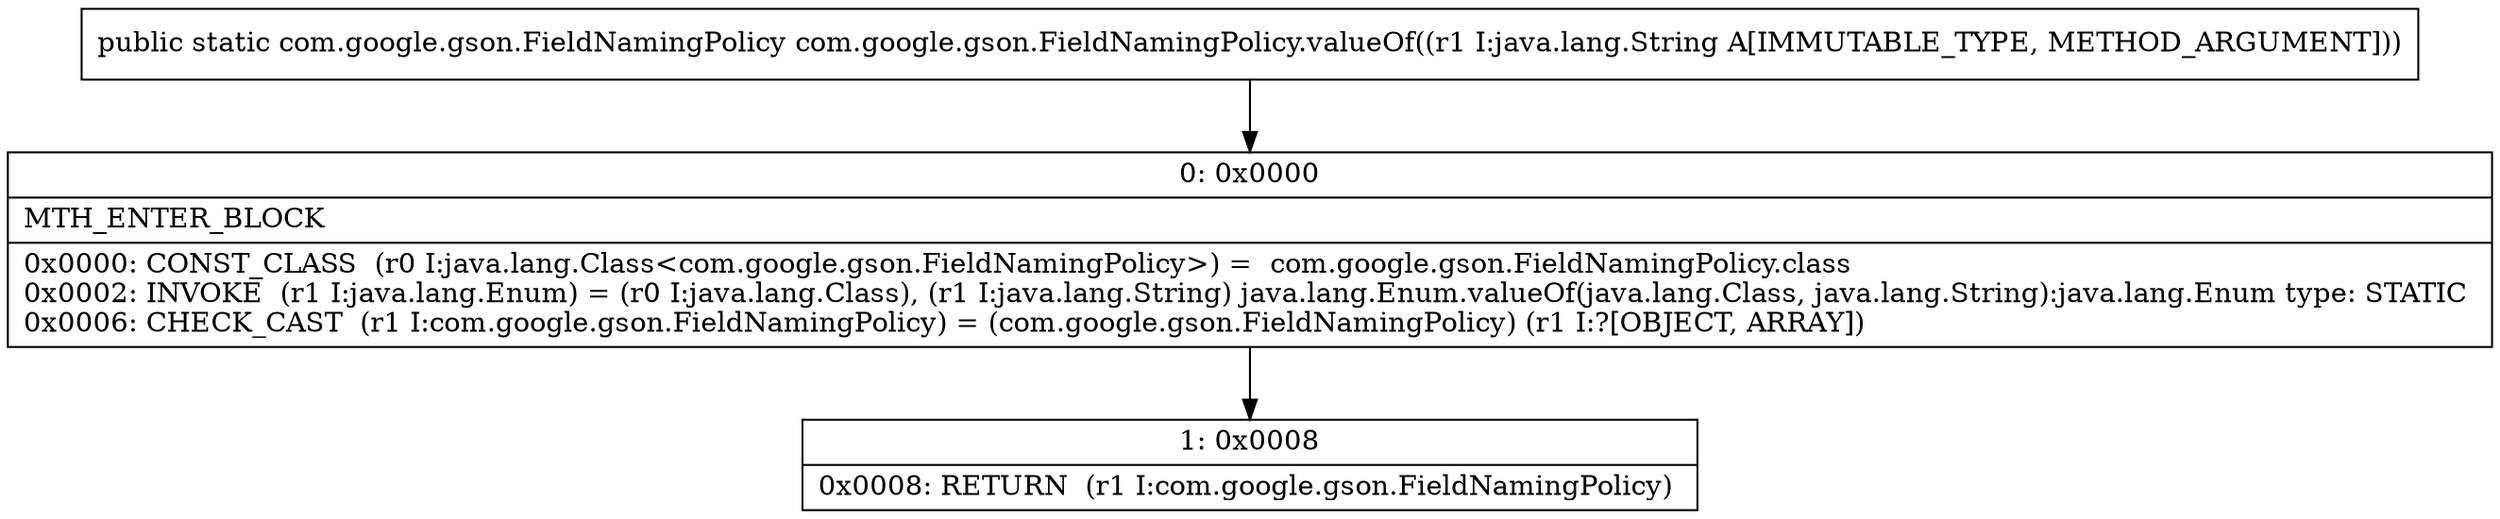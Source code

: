 digraph "CFG forcom.google.gson.FieldNamingPolicy.valueOf(Ljava\/lang\/String;)Lcom\/google\/gson\/FieldNamingPolicy;" {
Node_0 [shape=record,label="{0\:\ 0x0000|MTH_ENTER_BLOCK\l|0x0000: CONST_CLASS  (r0 I:java.lang.Class\<com.google.gson.FieldNamingPolicy\>) =  com.google.gson.FieldNamingPolicy.class \l0x0002: INVOKE  (r1 I:java.lang.Enum) = (r0 I:java.lang.Class), (r1 I:java.lang.String) java.lang.Enum.valueOf(java.lang.Class, java.lang.String):java.lang.Enum type: STATIC \l0x0006: CHECK_CAST  (r1 I:com.google.gson.FieldNamingPolicy) = (com.google.gson.FieldNamingPolicy) (r1 I:?[OBJECT, ARRAY]) \l}"];
Node_1 [shape=record,label="{1\:\ 0x0008|0x0008: RETURN  (r1 I:com.google.gson.FieldNamingPolicy) \l}"];
MethodNode[shape=record,label="{public static com.google.gson.FieldNamingPolicy com.google.gson.FieldNamingPolicy.valueOf((r1 I:java.lang.String A[IMMUTABLE_TYPE, METHOD_ARGUMENT])) }"];
MethodNode -> Node_0;
Node_0 -> Node_1;
}

